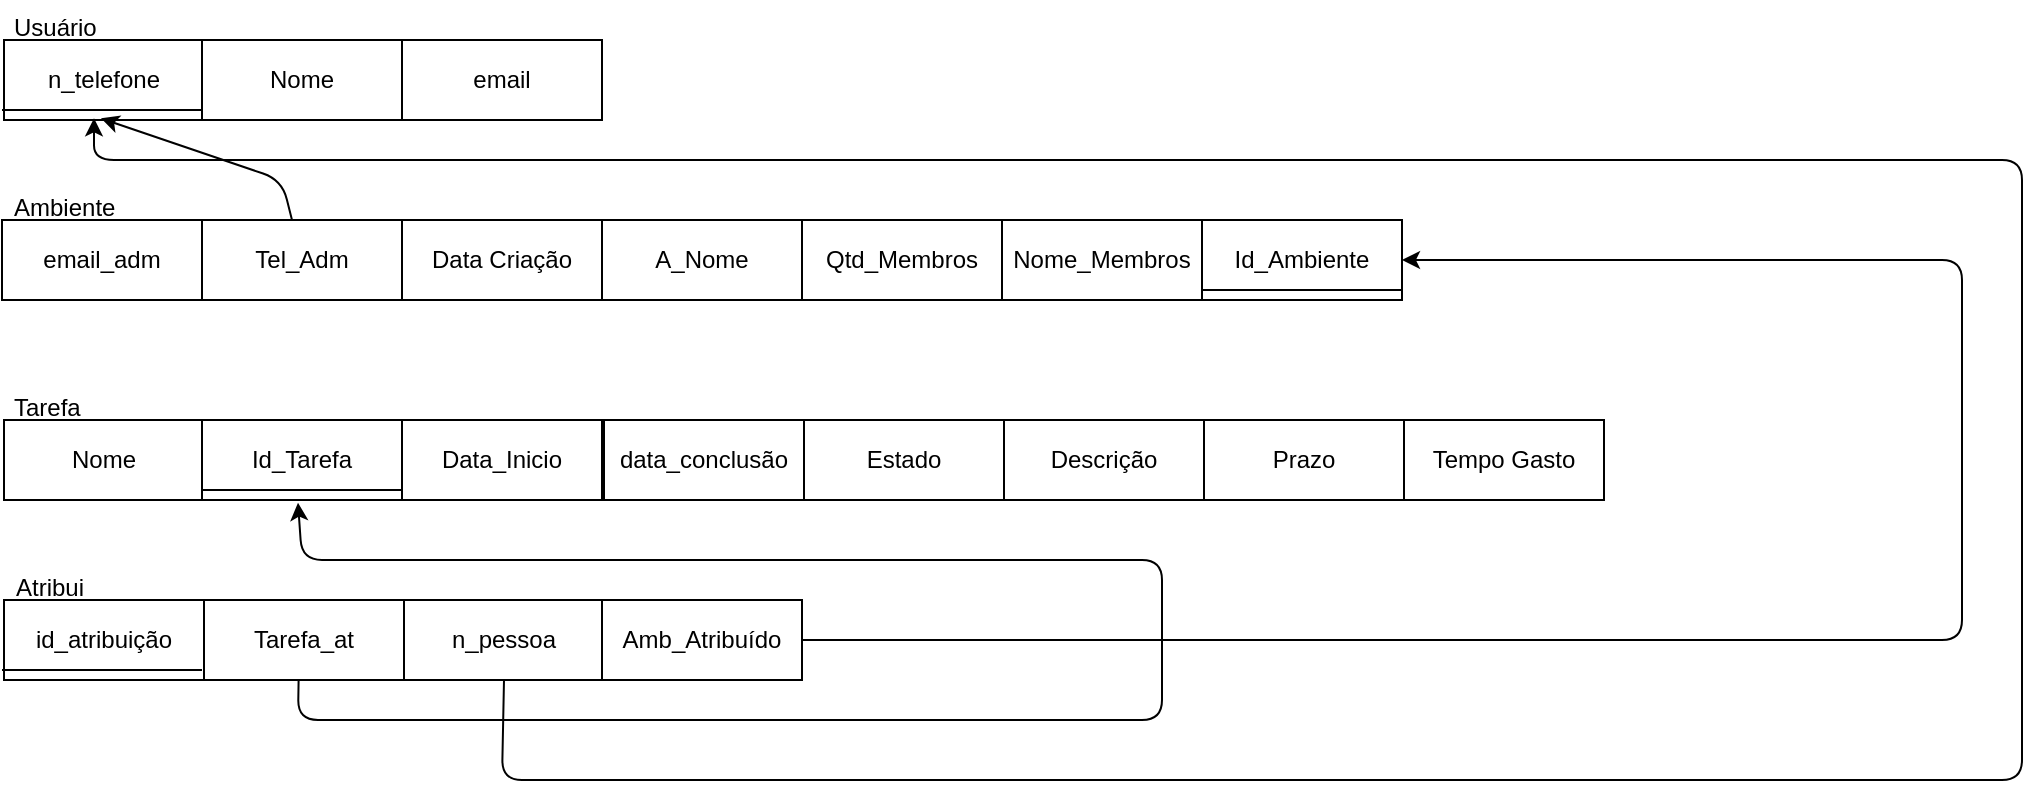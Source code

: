 <mxfile>
    <diagram id="zMYqGMBJ4yub3NK4iNBq" name="Page-1">
        <mxGraphModel dx="1306" dy="645" grid="1" gridSize="10" guides="1" tooltips="1" connect="1" arrows="1" fold="1" page="1" pageScale="1" pageWidth="850" pageHeight="1100" math="0" shadow="0">
            <root>
                <mxCell id="0"/>
                <mxCell id="1" parent="0"/>
                <mxCell id="124" value="Ambiente" style="text;strokeColor=none;fillColor=none;spacingLeft=4;spacingRight=4;overflow=hidden;rotatable=0;points=[[0,0.5],[1,0.5]];portConstraint=eastwest;fontSize=12;" parent="1" vertex="1">
                    <mxGeometry x="20" y="100" width="70" height="30" as="geometry"/>
                </mxCell>
                <mxCell id="125" value="Usuário" style="text;strokeColor=none;fillColor=none;spacingLeft=4;spacingRight=4;overflow=hidden;rotatable=0;points=[[0,0.5],[1,0.5]];portConstraint=eastwest;fontSize=12;" parent="1" vertex="1">
                    <mxGeometry x="20" y="10" width="70" height="30" as="geometry"/>
                </mxCell>
                <mxCell id="130" value="n_telefone" style="whiteSpace=wrap;html=1;align=center;" parent="1" vertex="1">
                    <mxGeometry x="21" y="30" width="100" height="40" as="geometry"/>
                </mxCell>
                <mxCell id="134" value="email_adm" style="whiteSpace=wrap;html=1;align=center;" parent="1" vertex="1">
                    <mxGeometry x="20" y="120" width="100" height="40" as="geometry"/>
                </mxCell>
                <mxCell id="162" style="edgeStyle=none;html=1;entryX=0.495;entryY=0.918;entryDx=0;entryDy=0;entryPerimeter=0;" parent="1" source="135" target="138" edge="1">
                    <mxGeometry relative="1" as="geometry">
                        <Array as="points">
                            <mxPoint x="160" y="100"/>
                        </Array>
                    </mxGeometry>
                </mxCell>
                <mxCell id="135" value="Tel_Adm" style="whiteSpace=wrap;html=1;align=center;" parent="1" vertex="1">
                    <mxGeometry x="120" y="120" width="100" height="40" as="geometry"/>
                </mxCell>
                <mxCell id="136" value="Nome" style="whiteSpace=wrap;html=1;align=center;" parent="1" vertex="1">
                    <mxGeometry x="21" y="220" width="100" height="40" as="geometry"/>
                </mxCell>
                <mxCell id="137" value="Data Criação" style="whiteSpace=wrap;html=1;align=center;" parent="1" vertex="1">
                    <mxGeometry x="220" y="120" width="100" height="40" as="geometry"/>
                </mxCell>
                <mxCell id="138" value="" style="line;strokeWidth=1;rotatable=0;dashed=0;labelPosition=right;align=left;verticalAlign=middle;spacingTop=0;spacingLeft=6;points=[];portConstraint=eastwest;" parent="1" vertex="1">
                    <mxGeometry x="20" y="60" width="100" height="10" as="geometry"/>
                </mxCell>
                <mxCell id="139" value="A_Nome" style="whiteSpace=wrap;html=1;align=center;" parent="1" vertex="1">
                    <mxGeometry x="320" y="120" width="100" height="40" as="geometry"/>
                </mxCell>
                <mxCell id="140" value="Data_Inicio" style="whiteSpace=wrap;html=1;align=center;" parent="1" vertex="1">
                    <mxGeometry x="220" y="220" width="100" height="40" as="geometry"/>
                </mxCell>
                <mxCell id="141" value="Id_Tarefa" style="whiteSpace=wrap;html=1;align=center;" parent="1" vertex="1">
                    <mxGeometry x="120" y="220" width="100" height="40" as="geometry"/>
                </mxCell>
                <mxCell id="143" value="Tarefa" style="text;strokeColor=none;fillColor=none;spacingLeft=4;spacingRight=4;overflow=hidden;rotatable=0;points=[[0,0.5],[1,0.5]];portConstraint=eastwest;fontSize=12;" parent="1" vertex="1">
                    <mxGeometry x="20" y="200" width="110" height="30" as="geometry"/>
                </mxCell>
                <mxCell id="144" value="" style="line;strokeWidth=1;rotatable=0;dashed=0;labelPosition=right;align=left;verticalAlign=middle;spacingTop=0;spacingLeft=6;points=[];portConstraint=eastwest;" parent="1" vertex="1">
                    <mxGeometry x="120" y="250" width="100" height="10" as="geometry"/>
                </mxCell>
                <mxCell id="145" value="id_atribuição" style="whiteSpace=wrap;html=1;align=center;" parent="1" vertex="1">
                    <mxGeometry x="21" y="310" width="100" height="40" as="geometry"/>
                </mxCell>
                <mxCell id="146" value="n_pessoa" style="whiteSpace=wrap;html=1;align=center;" parent="1" vertex="1">
                    <mxGeometry x="221" y="310" width="100" height="40" as="geometry"/>
                </mxCell>
                <mxCell id="163" style="edgeStyle=none;html=1;" parent="1" source="147" edge="1">
                    <mxGeometry relative="1" as="geometry">
                        <mxPoint x="171" y="340" as="targetPoint"/>
                    </mxGeometry>
                </mxCell>
                <mxCell id="147" value="Tarefa_at" style="whiteSpace=wrap;html=1;align=center;" parent="1" vertex="1">
                    <mxGeometry x="121" y="310" width="100" height="40" as="geometry"/>
                </mxCell>
                <mxCell id="148" value="Atribui" style="text;strokeColor=none;fillColor=none;spacingLeft=4;spacingRight=4;overflow=hidden;rotatable=0;points=[[0,0.5],[1,0.5]];portConstraint=eastwest;fontSize=12;" parent="1" vertex="1">
                    <mxGeometry x="21" y="290" width="170" height="30" as="geometry"/>
                </mxCell>
                <mxCell id="150" value="Qtd_Membros" style="whiteSpace=wrap;html=1;align=center;" parent="1" vertex="1">
                    <mxGeometry x="420" y="120" width="100" height="40" as="geometry"/>
                </mxCell>
                <mxCell id="154" value="Estado" style="whiteSpace=wrap;html=1;align=center;" parent="1" vertex="1">
                    <mxGeometry x="421" y="220" width="100" height="40" as="geometry"/>
                </mxCell>
                <mxCell id="155" value="data_conclusão" style="whiteSpace=wrap;html=1;align=center;" parent="1" vertex="1">
                    <mxGeometry x="321" y="220" width="100" height="40" as="geometry"/>
                </mxCell>
                <mxCell id="157" value="Descrição" style="whiteSpace=wrap;html=1;align=center;" parent="1" vertex="1">
                    <mxGeometry x="521" y="220" width="100" height="40" as="geometry"/>
                </mxCell>
                <mxCell id="158" value="Tempo Gasto" style="whiteSpace=wrap;html=1;align=center;" parent="1" vertex="1">
                    <mxGeometry x="721" y="220" width="100" height="40" as="geometry"/>
                </mxCell>
                <mxCell id="159" value="Prazo" style="whiteSpace=wrap;html=1;align=center;" parent="1" vertex="1">
                    <mxGeometry x="621" y="220" width="100" height="40" as="geometry"/>
                </mxCell>
                <mxCell id="167" value="" style="endArrow=classic;html=1;entryX=0.48;entryY=1.135;entryDx=0;entryDy=0;entryPerimeter=0;exitX=0.473;exitY=1.007;exitDx=0;exitDy=0;exitPerimeter=0;" parent="1" source="147" target="144" edge="1">
                    <mxGeometry width="50" height="50" relative="1" as="geometry">
                        <mxPoint x="170" y="350" as="sourcePoint"/>
                        <mxPoint x="550" y="280" as="targetPoint"/>
                        <Array as="points">
                            <mxPoint x="168" y="370"/>
                            <mxPoint x="600" y="370"/>
                            <mxPoint x="600" y="290"/>
                            <mxPoint x="170" y="290"/>
                        </Array>
                    </mxGeometry>
                </mxCell>
                <mxCell id="168" value="" style="endArrow=classic;html=1;entryX=0.46;entryY=0.914;entryDx=0;entryDy=0;entryPerimeter=0;exitX=0.5;exitY=1;exitDx=0;exitDy=0;" parent="1" source="146" target="138" edge="1">
                    <mxGeometry width="50" height="50" relative="1" as="geometry">
                        <mxPoint x="270" y="400" as="sourcePoint"/>
                        <mxPoint x="320" y="220" as="targetPoint"/>
                        <Array as="points">
                            <mxPoint x="270" y="400"/>
                            <mxPoint x="1030" y="400"/>
                            <mxPoint x="1030" y="90"/>
                            <mxPoint x="66" y="90"/>
                        </Array>
                    </mxGeometry>
                </mxCell>
                <mxCell id="169" value="Nome_Membros" style="whiteSpace=wrap;html=1;align=center;" parent="1" vertex="1">
                    <mxGeometry x="520" y="120" width="100" height="40" as="geometry"/>
                </mxCell>
                <mxCell id="132" value="Nome" style="whiteSpace=wrap;html=1;align=center;" parent="1" vertex="1">
                    <mxGeometry x="120" y="30" width="100" height="40" as="geometry"/>
                </mxCell>
                <mxCell id="174" value="Id_Ambiente" style="whiteSpace=wrap;html=1;align=center;" parent="1" vertex="1">
                    <mxGeometry x="620" y="120" width="100" height="40" as="geometry"/>
                </mxCell>
                <mxCell id="175" value="" style="line;strokeWidth=1;rotatable=0;dashed=0;labelPosition=right;align=left;verticalAlign=middle;spacingTop=0;spacingLeft=6;points=[];portConstraint=eastwest;" parent="1" vertex="1">
                    <mxGeometry x="620" y="150" width="100" height="10" as="geometry"/>
                </mxCell>
                <mxCell id="179" value="" style="line;strokeWidth=1;rotatable=0;dashed=0;labelPosition=right;align=left;verticalAlign=middle;spacingTop=0;spacingLeft=6;points=[];portConstraint=eastwest;" parent="1" vertex="1">
                    <mxGeometry x="320" y="340" width="100" height="10" as="geometry"/>
                </mxCell>
                <mxCell id="180" value="Amb_Atribuído" style="whiteSpace=wrap;html=1;align=center;" parent="1" vertex="1">
                    <mxGeometry x="320" y="310" width="100" height="40" as="geometry"/>
                </mxCell>
                <mxCell id="182" value="" style="endArrow=classic;html=1;exitX=1;exitY=0.5;exitDx=0;exitDy=0;entryX=1;entryY=0.5;entryDx=0;entryDy=0;" parent="1" source="180" target="174" edge="1">
                    <mxGeometry width="50" height="50" relative="1" as="geometry">
                        <mxPoint x="645" y="350" as="sourcePoint"/>
                        <mxPoint x="695" y="300" as="targetPoint"/>
                        <Array as="points">
                            <mxPoint x="1000" y="330"/>
                            <mxPoint x="1000" y="140"/>
                        </Array>
                    </mxGeometry>
                </mxCell>
                <mxCell id="183" value="" style="line;strokeWidth=1;rotatable=0;dashed=0;labelPosition=right;align=left;verticalAlign=middle;spacingTop=0;spacingLeft=6;points=[];portConstraint=eastwest;" parent="1" vertex="1">
                    <mxGeometry x="20" y="340" width="100" height="10" as="geometry"/>
                </mxCell>
                <mxCell id="184" value="email" style="whiteSpace=wrap;html=1;align=center;" parent="1" vertex="1">
                    <mxGeometry x="220" y="30" width="100" height="40" as="geometry"/>
                </mxCell>
            </root>
        </mxGraphModel>
    </diagram>
</mxfile>